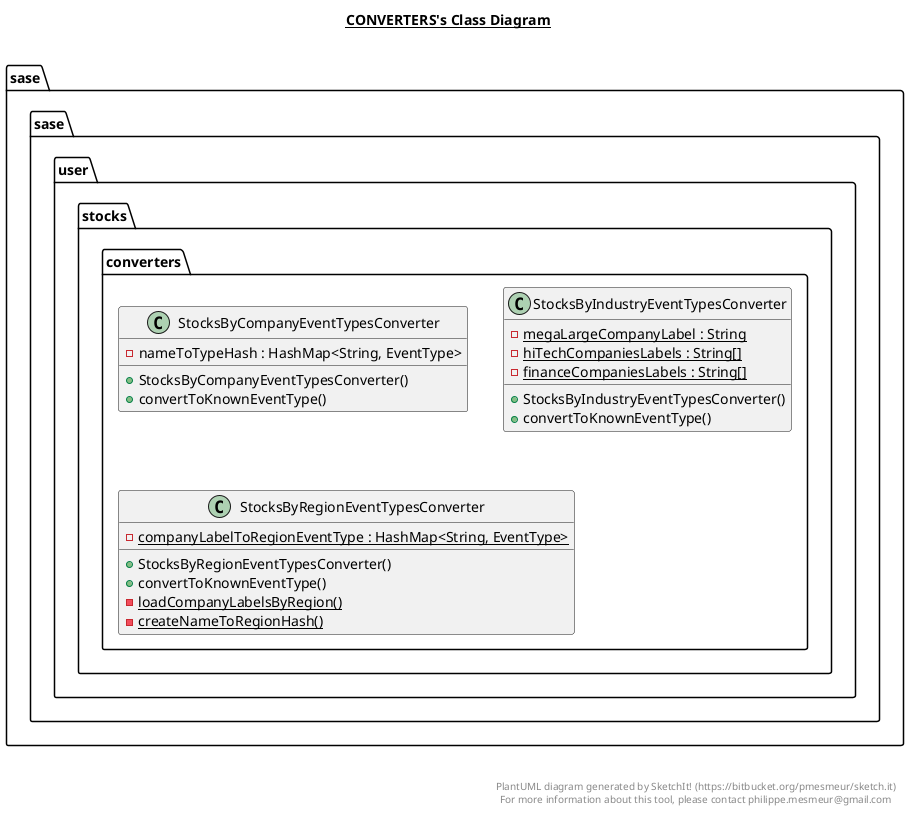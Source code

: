 @startuml

title __CONVERTERS's Class Diagram__\n

  package sase.sase.user.stocks {
    package sase.sase.user.stocks.converters {
      class StocksByCompanyEventTypesConverter {
          - nameToTypeHash : HashMap<String, EventType>
          + StocksByCompanyEventTypesConverter()
          + convertToKnownEventType()
      }
    }
  }
  

  package sase.sase.user.stocks {
    package sase.sase.user.stocks.converters {
      class StocksByIndustryEventTypesConverter {
          {static} - megaLargeCompanyLabel : String
          {static} - hiTechCompaniesLabels : String[]
          {static} - financeCompaniesLabels : String[]
          + StocksByIndustryEventTypesConverter()
          + convertToKnownEventType()
      }
    }
  }
  

  package sase.sase.user.stocks {
    package sase.sase.user.stocks.converters {
      class StocksByRegionEventTypesConverter {
          {static} - companyLabelToRegionEventType : HashMap<String, EventType>
          + StocksByRegionEventTypesConverter()
          + convertToKnownEventType()
          {static} - loadCompanyLabelsByRegion()
          {static} - createNameToRegionHash()
      }
    }
  }
  



right footer


PlantUML diagram generated by SketchIt! (https://bitbucket.org/pmesmeur/sketch.it)
For more information about this tool, please contact philippe.mesmeur@gmail.com
endfooter

@enduml
